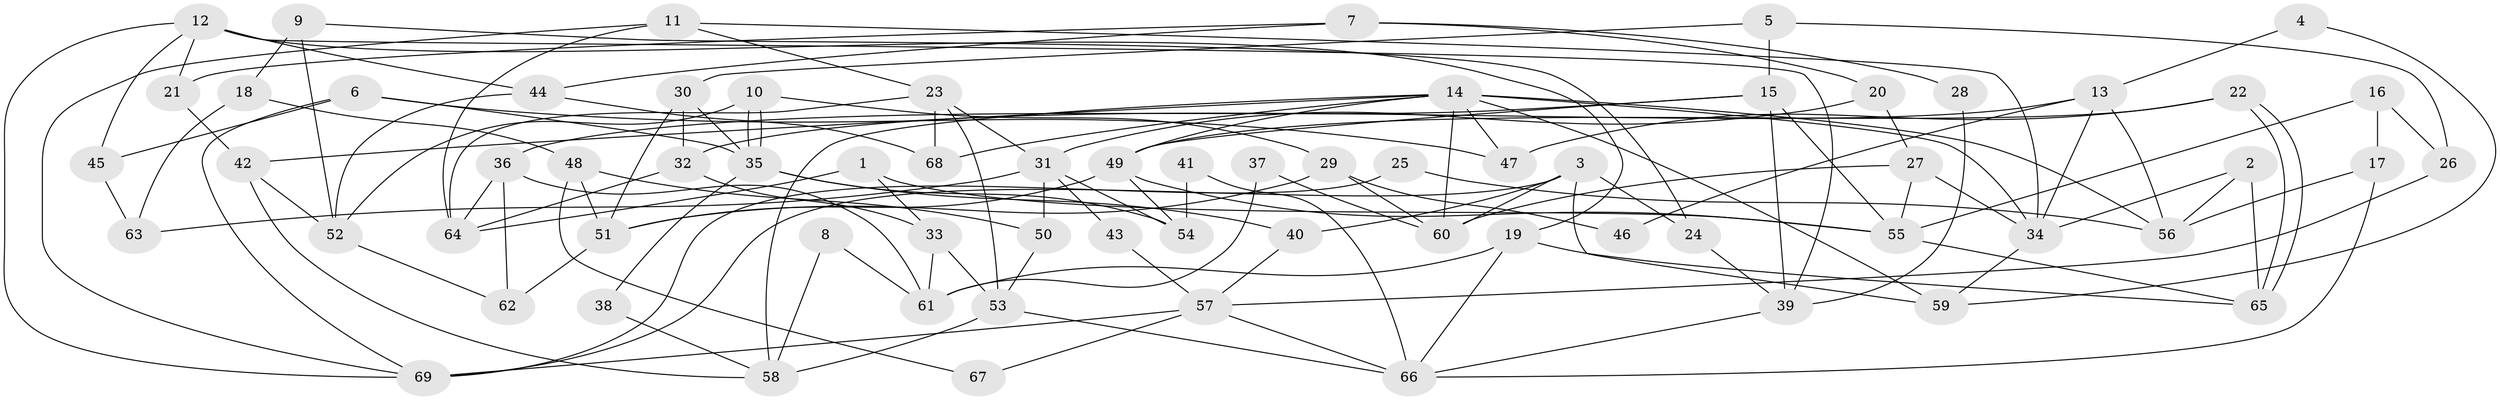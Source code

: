 // coarse degree distribution, {3: 0.09523809523809523, 5: 0.3333333333333333, 7: 0.19047619047619047, 4: 0.09523809523809523, 6: 0.047619047619047616, 12: 0.047619047619047616, 9: 0.14285714285714285, 10: 0.047619047619047616}
// Generated by graph-tools (version 1.1) at 2025/37/03/04/25 23:37:00]
// undirected, 69 vertices, 138 edges
graph export_dot {
  node [color=gray90,style=filled];
  1;
  2;
  3;
  4;
  5;
  6;
  7;
  8;
  9;
  10;
  11;
  12;
  13;
  14;
  15;
  16;
  17;
  18;
  19;
  20;
  21;
  22;
  23;
  24;
  25;
  26;
  27;
  28;
  29;
  30;
  31;
  32;
  33;
  34;
  35;
  36;
  37;
  38;
  39;
  40;
  41;
  42;
  43;
  44;
  45;
  46;
  47;
  48;
  49;
  50;
  51;
  52;
  53;
  54;
  55;
  56;
  57;
  58;
  59;
  60;
  61;
  62;
  63;
  64;
  65;
  66;
  67;
  68;
  69;
  1 -- 55;
  1 -- 64;
  1 -- 33;
  2 -- 65;
  2 -- 34;
  2 -- 56;
  3 -- 59;
  3 -- 69;
  3 -- 24;
  3 -- 40;
  3 -- 60;
  4 -- 59;
  4 -- 13;
  5 -- 30;
  5 -- 15;
  5 -- 26;
  6 -- 47;
  6 -- 69;
  6 -- 35;
  6 -- 45;
  7 -- 44;
  7 -- 20;
  7 -- 21;
  7 -- 28;
  8 -- 58;
  8 -- 61;
  9 -- 24;
  9 -- 52;
  9 -- 18;
  10 -- 35;
  10 -- 35;
  10 -- 29;
  10 -- 52;
  11 -- 64;
  11 -- 23;
  11 -- 34;
  11 -- 69;
  12 -- 21;
  12 -- 69;
  12 -- 19;
  12 -- 39;
  12 -- 44;
  12 -- 45;
  13 -- 56;
  13 -- 34;
  13 -- 32;
  13 -- 46;
  14 -- 42;
  14 -- 49;
  14 -- 34;
  14 -- 47;
  14 -- 56;
  14 -- 58;
  14 -- 59;
  14 -- 60;
  14 -- 68;
  15 -- 55;
  15 -- 49;
  15 -- 36;
  15 -- 39;
  16 -- 26;
  16 -- 55;
  16 -- 17;
  17 -- 56;
  17 -- 66;
  18 -- 63;
  18 -- 48;
  19 -- 66;
  19 -- 61;
  19 -- 65;
  20 -- 31;
  20 -- 27;
  21 -- 42;
  22 -- 65;
  22 -- 65;
  22 -- 49;
  22 -- 47;
  23 -- 53;
  23 -- 64;
  23 -- 31;
  23 -- 68;
  24 -- 39;
  25 -- 56;
  25 -- 69;
  26 -- 57;
  27 -- 34;
  27 -- 60;
  27 -- 55;
  28 -- 39;
  29 -- 60;
  29 -- 51;
  29 -- 46;
  30 -- 35;
  30 -- 32;
  30 -- 51;
  31 -- 54;
  31 -- 43;
  31 -- 50;
  31 -- 63;
  32 -- 33;
  32 -- 64;
  33 -- 53;
  33 -- 61;
  34 -- 59;
  35 -- 38;
  35 -- 40;
  35 -- 54;
  36 -- 61;
  36 -- 62;
  36 -- 64;
  37 -- 60;
  37 -- 61;
  38 -- 58;
  39 -- 66;
  40 -- 57;
  41 -- 54;
  41 -- 66;
  42 -- 52;
  42 -- 58;
  43 -- 57;
  44 -- 68;
  44 -- 52;
  45 -- 63;
  48 -- 51;
  48 -- 50;
  48 -- 67;
  49 -- 51;
  49 -- 55;
  49 -- 54;
  50 -- 53;
  51 -- 62;
  52 -- 62;
  53 -- 66;
  53 -- 58;
  55 -- 65;
  57 -- 66;
  57 -- 67;
  57 -- 69;
}
